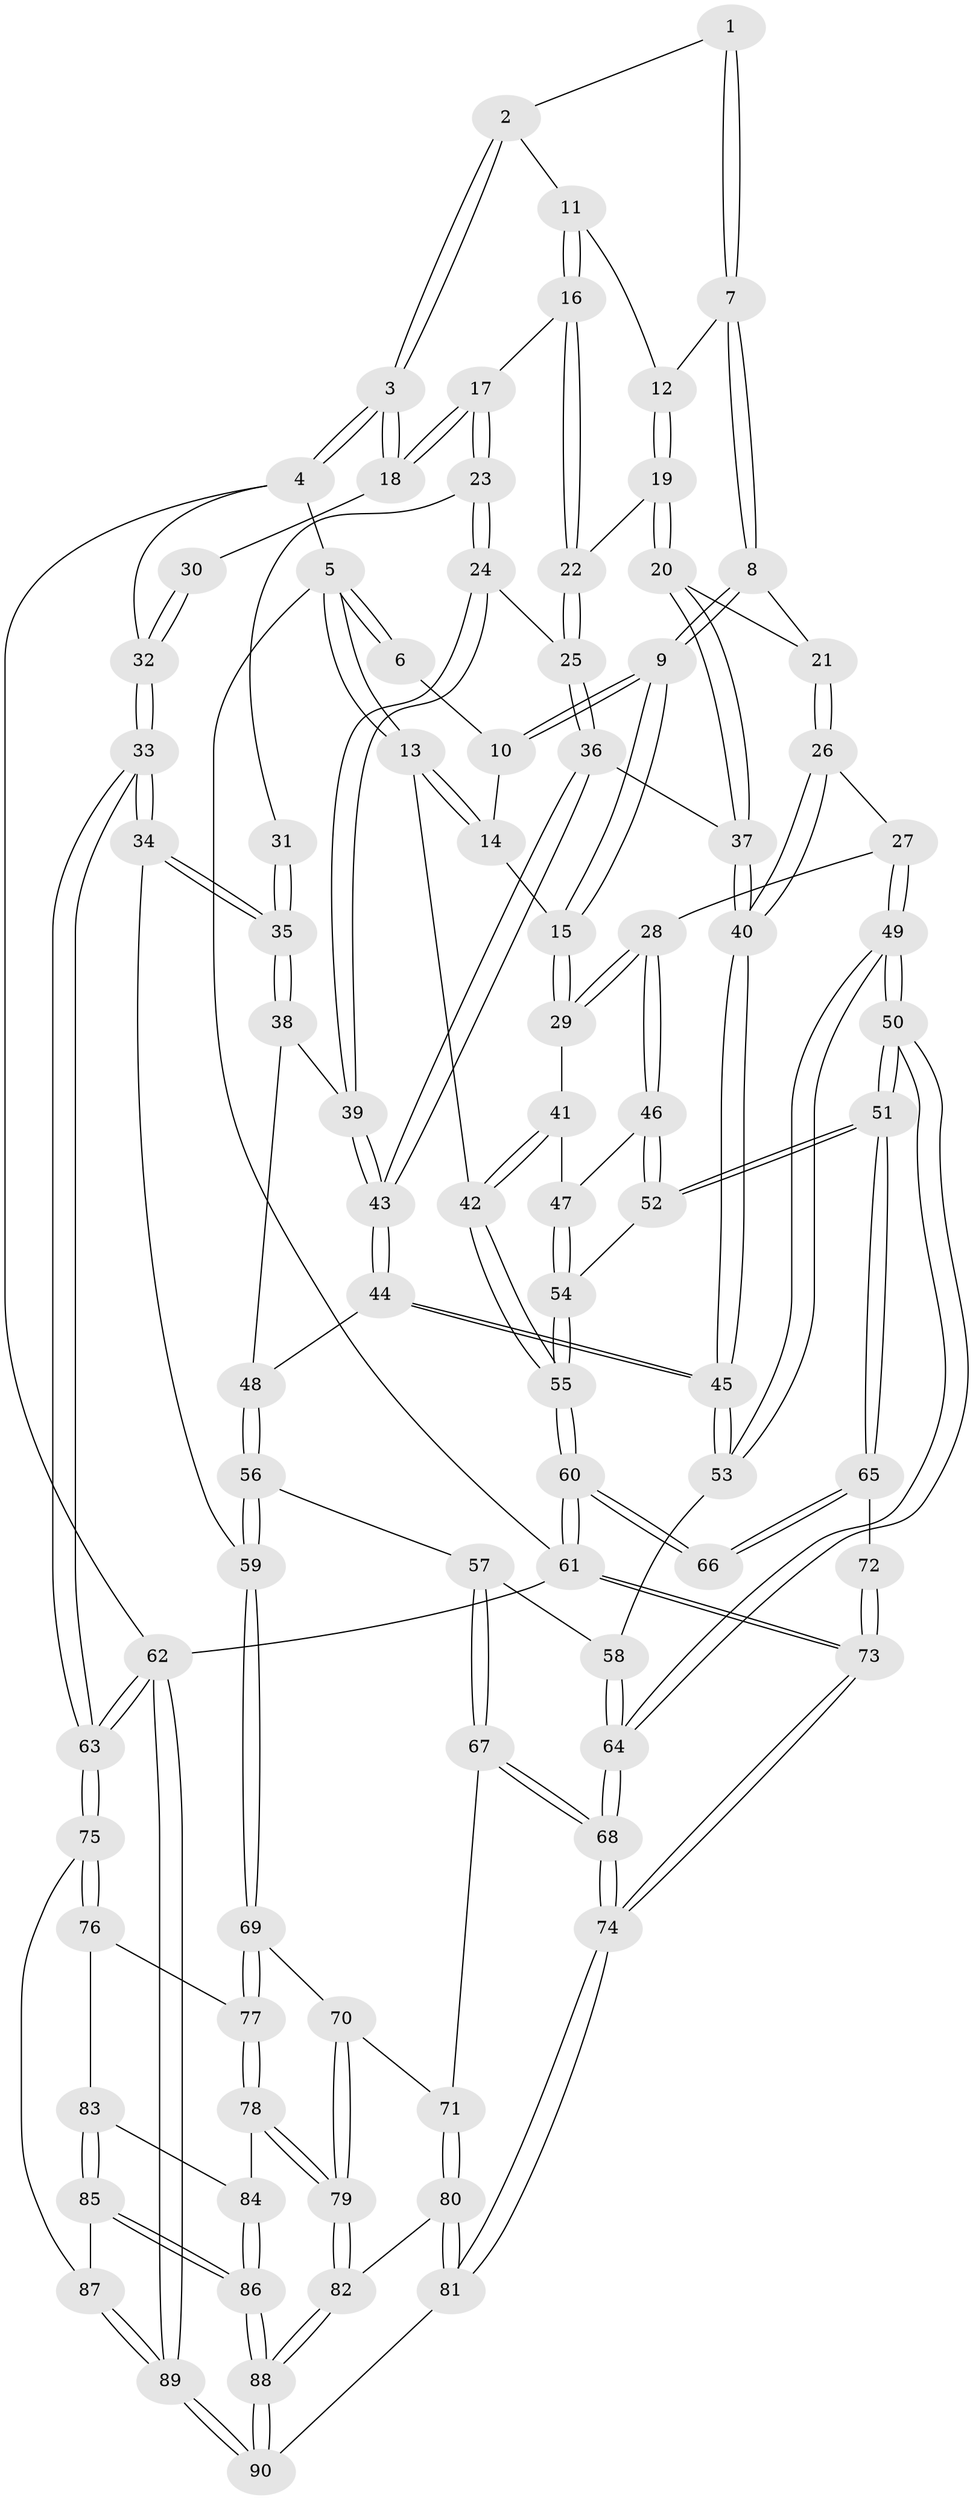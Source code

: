 // Generated by graph-tools (version 1.1) at 2025/27/03/15/25 16:27:57]
// undirected, 90 vertices, 222 edges
graph export_dot {
graph [start="1"]
  node [color=gray90,style=filled];
  1 [pos="+0.3578796501690589+0"];
  2 [pos="+0.6114214322256394+0"];
  3 [pos="+1+0"];
  4 [pos="+1+0"];
  5 [pos="+0+0"];
  6 [pos="+0.22333122484890974+0"];
  7 [pos="+0.4147375698330477+0.10885946472015678"];
  8 [pos="+0.259188763394766+0.19925754752335864"];
  9 [pos="+0.22877445146866474+0.19963058214091278"];
  10 [pos="+0.17984307261214474+0.041324735566152085"];
  11 [pos="+0.6139644485778089+0.07136003665688202"];
  12 [pos="+0.4367859336948123+0.11945599005016162"];
  13 [pos="+0+0"];
  14 [pos="+0.010055693974222225+0.08614364165232917"];
  15 [pos="+0.1678027361947899+0.2497082522150705"];
  16 [pos="+0.6787339021973088+0.13183055261226387"];
  17 [pos="+0.7814420972323711+0.14989013367026716"];
  18 [pos="+1+0"];
  19 [pos="+0.4884200471329452+0.2291831139439454"];
  20 [pos="+0.38910029393500845+0.3220251963061201"];
  21 [pos="+0.3040293435523175+0.249860888717857"];
  22 [pos="+0.5641439317986391+0.2799526188790107"];
  23 [pos="+0.7944584723455442+0.26057654700806376"];
  24 [pos="+0.7791131523481049+0.28709834500387166"];
  25 [pos="+0.5764839746355332+0.32430242054729147"];
  26 [pos="+0.3045150723043309+0.4643855370976153"];
  27 [pos="+0.25900239284086596+0.46601438269451345"];
  28 [pos="+0.2558967486492349+0.46500677606839663"];
  29 [pos="+0.12355096534834066+0.3166803129727005"];
  30 [pos="+0.9104188658104144+0.29599365572639724"];
  31 [pos="+0.8855134435705737+0.2980541340660646"];
  32 [pos="+1+0.43913581445272387"];
  33 [pos="+1+0.5917235724881221"];
  34 [pos="+0.9309841497987357+0.5833010572234533"];
  35 [pos="+0.9163824959254679+0.562624128061211"];
  36 [pos="+0.5678323413654545+0.37506193788160197"];
  37 [pos="+0.39383048824591654+0.3448386237424309"];
  38 [pos="+0.8076001095743583+0.4539423610209856"];
  39 [pos="+0.7727495651003711+0.35794808208735107"];
  40 [pos="+0.3466823299160096+0.4677317253133522"];
  41 [pos="+0+0.3579989126783204"];
  42 [pos="+0+0.3683225427175992"];
  43 [pos="+0.5789416792502557+0.4361529951178336"];
  44 [pos="+0.5749494588695979+0.4773836103079886"];
  45 [pos="+0.43665948655715625+0.5399764197787843"];
  46 [pos="+0.1418979721920942+0.5604959903619704"];
  47 [pos="+0.1056001099942476+0.5348372784253692"];
  48 [pos="+0.5768414484015002+0.47887293643611717"];
  49 [pos="+0.2546384313254501+0.6669744195976353"];
  50 [pos="+0.21162387353494108+0.7365934621424"];
  51 [pos="+0.15384244496973806+0.7001674452440356"];
  52 [pos="+0.1389237831625551+0.6548520801375454"];
  53 [pos="+0.43381938726131447+0.557472900644186"];
  54 [pos="+0.004181647947149262+0.5838424030317889"];
  55 [pos="+0+0.5543707347644617"];
  56 [pos="+0.6747854164199024+0.6175049075516287"];
  57 [pos="+0.5255839813442431+0.7131415881804224"];
  58 [pos="+0.4449015164692639+0.6136692257167157"];
  59 [pos="+0.7889278431748297+0.6723553386019128"];
  60 [pos="+0+0.635558027992612"];
  61 [pos="+0+1"];
  62 [pos="+1+1"];
  63 [pos="+1+0.7341714539561491"];
  64 [pos="+0.276728131735817+0.864946673320819"];
  65 [pos="+0.1525380962699004+0.700466569356821"];
  66 [pos="+0+0.6739836317624384"];
  67 [pos="+0.524380891611305+0.7988492991666563"];
  68 [pos="+0.2787702441805673+0.8737997085518922"];
  69 [pos="+0.7711158675996784+0.7374669989567072"];
  70 [pos="+0.6367938755230895+0.7914055756069971"];
  71 [pos="+0.5255786654566579+0.7996451918544895"];
  72 [pos="+0.04769064997540028+0.7696248958210586"];
  73 [pos="+0+1"];
  74 [pos="+0.19284386279668017+1"];
  75 [pos="+0.8891259721936562+0.8875212973998875"];
  76 [pos="+0.8166072492816191+0.8236816129148855"];
  77 [pos="+0.776131293927036+0.7625192414407066"];
  78 [pos="+0.6982046656872289+0.9112169588816472"];
  79 [pos="+0.6633747515939518+0.9462511476704952"];
  80 [pos="+0.5584886622592493+0.8838442911858754"];
  81 [pos="+0.29539452713859593+1"];
  82 [pos="+0.6511925418638962+0.9659180169410734"];
  83 [pos="+0.782371045449322+0.9216474937699015"];
  84 [pos="+0.7689504936765506+0.9228873148692899"];
  85 [pos="+0.799863838020432+0.9514090558937133"];
  86 [pos="+0.7018327661720811+1"];
  87 [pos="+0.8873050150989795+0.9378333803777783"];
  88 [pos="+0.664361262892788+1"];
  89 [pos="+1+1"];
  90 [pos="+0.656887946086655+1"];
  1 -- 2;
  1 -- 7;
  1 -- 7;
  2 -- 3;
  2 -- 3;
  2 -- 11;
  3 -- 4;
  3 -- 4;
  3 -- 18;
  3 -- 18;
  4 -- 5;
  4 -- 32;
  4 -- 62;
  5 -- 6;
  5 -- 6;
  5 -- 13;
  5 -- 13;
  5 -- 61;
  6 -- 10;
  7 -- 8;
  7 -- 8;
  7 -- 12;
  8 -- 9;
  8 -- 9;
  8 -- 21;
  9 -- 10;
  9 -- 10;
  9 -- 15;
  9 -- 15;
  10 -- 14;
  11 -- 12;
  11 -- 16;
  11 -- 16;
  12 -- 19;
  12 -- 19;
  13 -- 14;
  13 -- 14;
  13 -- 42;
  14 -- 15;
  15 -- 29;
  15 -- 29;
  16 -- 17;
  16 -- 22;
  16 -- 22;
  17 -- 18;
  17 -- 18;
  17 -- 23;
  17 -- 23;
  18 -- 30;
  19 -- 20;
  19 -- 20;
  19 -- 22;
  20 -- 21;
  20 -- 37;
  20 -- 37;
  21 -- 26;
  21 -- 26;
  22 -- 25;
  22 -- 25;
  23 -- 24;
  23 -- 24;
  23 -- 31;
  24 -- 25;
  24 -- 39;
  24 -- 39;
  25 -- 36;
  25 -- 36;
  26 -- 27;
  26 -- 40;
  26 -- 40;
  27 -- 28;
  27 -- 49;
  27 -- 49;
  28 -- 29;
  28 -- 29;
  28 -- 46;
  28 -- 46;
  29 -- 41;
  30 -- 32;
  30 -- 32;
  31 -- 35;
  31 -- 35;
  32 -- 33;
  32 -- 33;
  33 -- 34;
  33 -- 34;
  33 -- 63;
  33 -- 63;
  34 -- 35;
  34 -- 35;
  34 -- 59;
  35 -- 38;
  35 -- 38;
  36 -- 37;
  36 -- 43;
  36 -- 43;
  37 -- 40;
  37 -- 40;
  38 -- 39;
  38 -- 48;
  39 -- 43;
  39 -- 43;
  40 -- 45;
  40 -- 45;
  41 -- 42;
  41 -- 42;
  41 -- 47;
  42 -- 55;
  42 -- 55;
  43 -- 44;
  43 -- 44;
  44 -- 45;
  44 -- 45;
  44 -- 48;
  45 -- 53;
  45 -- 53;
  46 -- 47;
  46 -- 52;
  46 -- 52;
  47 -- 54;
  47 -- 54;
  48 -- 56;
  48 -- 56;
  49 -- 50;
  49 -- 50;
  49 -- 53;
  49 -- 53;
  50 -- 51;
  50 -- 51;
  50 -- 64;
  50 -- 64;
  51 -- 52;
  51 -- 52;
  51 -- 65;
  51 -- 65;
  52 -- 54;
  53 -- 58;
  54 -- 55;
  54 -- 55;
  55 -- 60;
  55 -- 60;
  56 -- 57;
  56 -- 59;
  56 -- 59;
  57 -- 58;
  57 -- 67;
  57 -- 67;
  58 -- 64;
  58 -- 64;
  59 -- 69;
  59 -- 69;
  60 -- 61;
  60 -- 61;
  60 -- 66;
  60 -- 66;
  61 -- 73;
  61 -- 73;
  61 -- 62;
  62 -- 63;
  62 -- 63;
  62 -- 89;
  62 -- 89;
  63 -- 75;
  63 -- 75;
  64 -- 68;
  64 -- 68;
  65 -- 66;
  65 -- 66;
  65 -- 72;
  67 -- 68;
  67 -- 68;
  67 -- 71;
  68 -- 74;
  68 -- 74;
  69 -- 70;
  69 -- 77;
  69 -- 77;
  70 -- 71;
  70 -- 79;
  70 -- 79;
  71 -- 80;
  71 -- 80;
  72 -- 73;
  72 -- 73;
  73 -- 74;
  73 -- 74;
  74 -- 81;
  74 -- 81;
  75 -- 76;
  75 -- 76;
  75 -- 87;
  76 -- 77;
  76 -- 83;
  77 -- 78;
  77 -- 78;
  78 -- 79;
  78 -- 79;
  78 -- 84;
  79 -- 82;
  79 -- 82;
  80 -- 81;
  80 -- 81;
  80 -- 82;
  81 -- 90;
  82 -- 88;
  82 -- 88;
  83 -- 84;
  83 -- 85;
  83 -- 85;
  84 -- 86;
  84 -- 86;
  85 -- 86;
  85 -- 86;
  85 -- 87;
  86 -- 88;
  86 -- 88;
  87 -- 89;
  87 -- 89;
  88 -- 90;
  88 -- 90;
  89 -- 90;
  89 -- 90;
}
